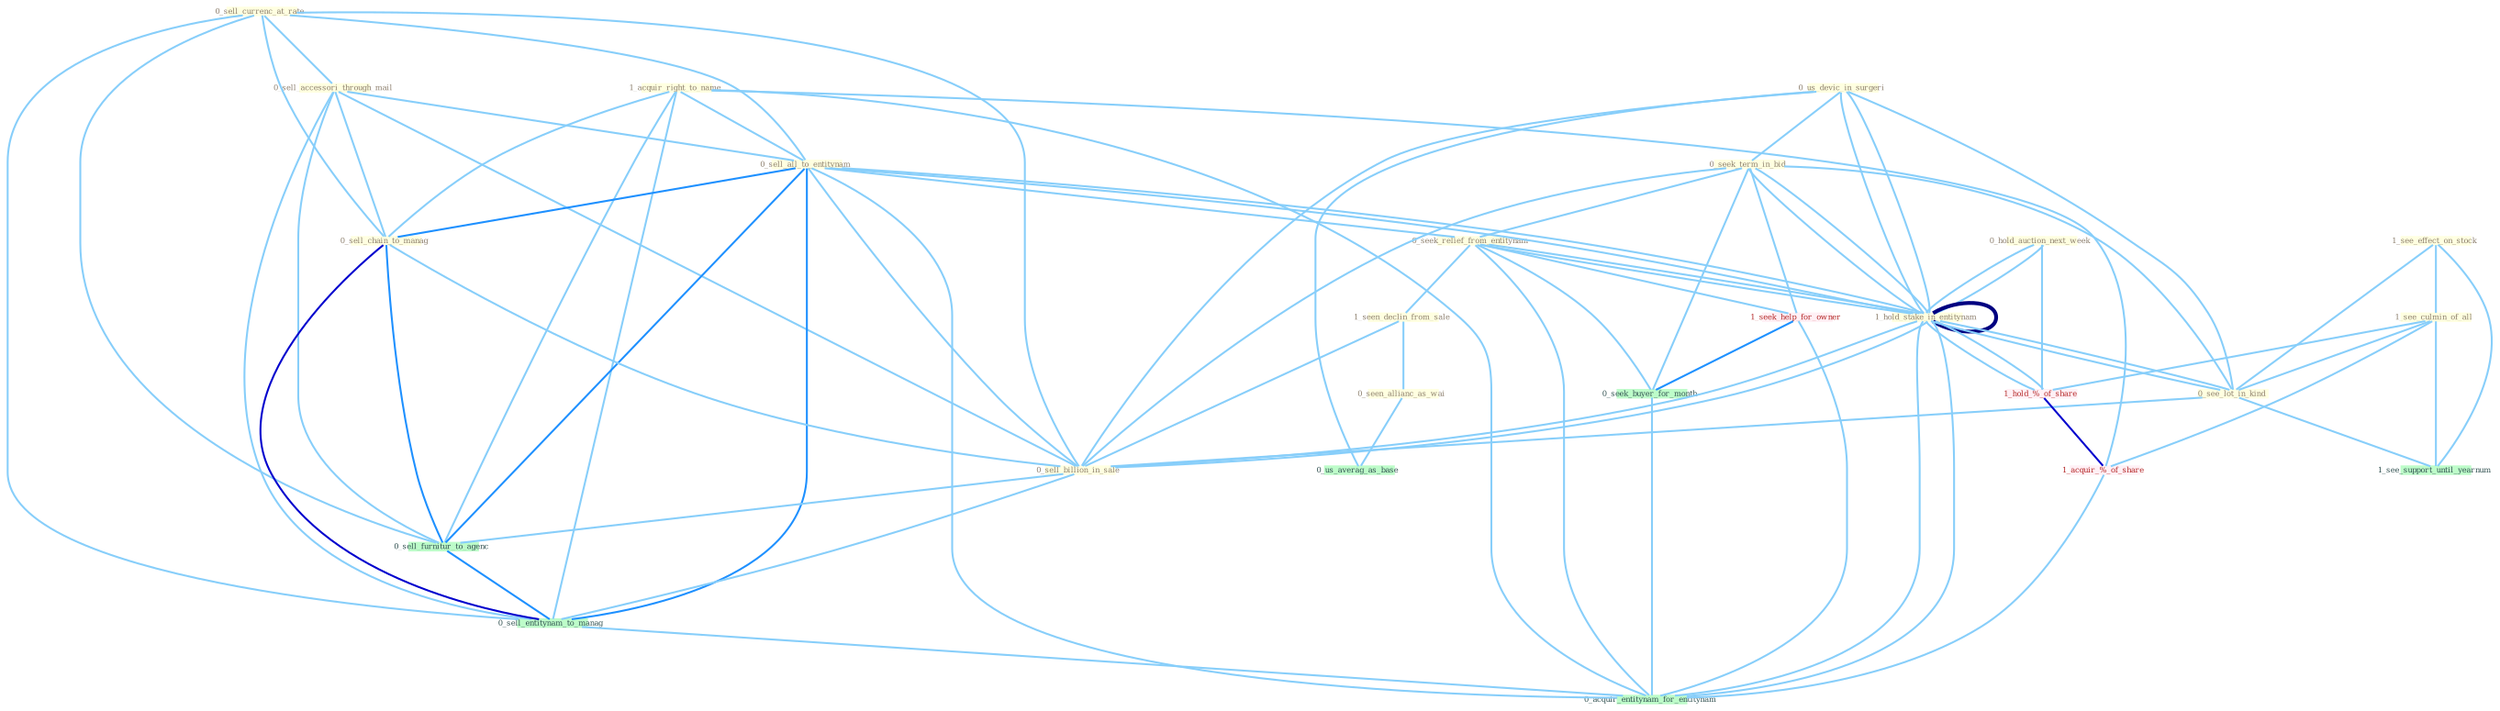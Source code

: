 Graph G{ 
    node
    [shape=polygon,style=filled,width=.5,height=.06,color="#BDFCC9",fixedsize=true,fontsize=4,
    fontcolor="#2f4f4f"];
    {node
    [color="#ffffe0", fontcolor="#8b7d6b"] "0_sell_currenc_at_rate " "0_us_devic_in_surgeri " "1_acquir_right_to_name " "0_sell_accessori_through_mail " "0_seek_term_in_bid " "0_sell_all_to_entitynam " "1_see_effect_on_stock " "1_see_culmin_of_all " "0_seek_relief_from_entitynam " "0_hold_auction_next_week " "1_hold_stake_in_entitynam " "0_see_lot_in_kind " "0_sell_chain_to_manag " "1_seen_declin_from_sale " "0_sell_billion_in_sale " "0_seen_allianc_as_wai "}
{node [color="#fff0f5", fontcolor="#b22222"] "1_hold_%_of_share " "1_hold_stake_in_entitynam " "1_seek_help_for_owner " "1_acquir_%_of_share "}
edge [color="#B0E2FF"];

	"0_sell_currenc_at_rate " -- "0_sell_accessori_through_mail " [w="1", color="#87cefa" ];
	"0_sell_currenc_at_rate " -- "0_sell_all_to_entitynam " [w="1", color="#87cefa" ];
	"0_sell_currenc_at_rate " -- "0_sell_chain_to_manag " [w="1", color="#87cefa" ];
	"0_sell_currenc_at_rate " -- "0_sell_billion_in_sale " [w="1", color="#87cefa" ];
	"0_sell_currenc_at_rate " -- "0_sell_furnitur_to_agenc " [w="1", color="#87cefa" ];
	"0_sell_currenc_at_rate " -- "0_sell_entitynam_to_manag " [w="1", color="#87cefa" ];
	"0_us_devic_in_surgeri " -- "0_seek_term_in_bid " [w="1", color="#87cefa" ];
	"0_us_devic_in_surgeri " -- "1_hold_stake_in_entitynam " [w="1", color="#87cefa" ];
	"0_us_devic_in_surgeri " -- "0_see_lot_in_kind " [w="1", color="#87cefa" ];
	"0_us_devic_in_surgeri " -- "0_sell_billion_in_sale " [w="1", color="#87cefa" ];
	"0_us_devic_in_surgeri " -- "1_hold_stake_in_entitynam " [w="1", color="#87cefa" ];
	"0_us_devic_in_surgeri " -- "0_us_averag_as_base " [w="1", color="#87cefa" ];
	"1_acquir_right_to_name " -- "0_sell_all_to_entitynam " [w="1", color="#87cefa" ];
	"1_acquir_right_to_name " -- "0_sell_chain_to_manag " [w="1", color="#87cefa" ];
	"1_acquir_right_to_name " -- "1_acquir_%_of_share " [w="1", color="#87cefa" ];
	"1_acquir_right_to_name " -- "0_sell_furnitur_to_agenc " [w="1", color="#87cefa" ];
	"1_acquir_right_to_name " -- "0_sell_entitynam_to_manag " [w="1", color="#87cefa" ];
	"1_acquir_right_to_name " -- "0_acquir_entitynam_for_entitynam " [w="1", color="#87cefa" ];
	"0_sell_accessori_through_mail " -- "0_sell_all_to_entitynam " [w="1", color="#87cefa" ];
	"0_sell_accessori_through_mail " -- "0_sell_chain_to_manag " [w="1", color="#87cefa" ];
	"0_sell_accessori_through_mail " -- "0_sell_billion_in_sale " [w="1", color="#87cefa" ];
	"0_sell_accessori_through_mail " -- "0_sell_furnitur_to_agenc " [w="1", color="#87cefa" ];
	"0_sell_accessori_through_mail " -- "0_sell_entitynam_to_manag " [w="1", color="#87cefa" ];
	"0_seek_term_in_bid " -- "0_seek_relief_from_entitynam " [w="1", color="#87cefa" ];
	"0_seek_term_in_bid " -- "1_hold_stake_in_entitynam " [w="1", color="#87cefa" ];
	"0_seek_term_in_bid " -- "0_see_lot_in_kind " [w="1", color="#87cefa" ];
	"0_seek_term_in_bid " -- "0_sell_billion_in_sale " [w="1", color="#87cefa" ];
	"0_seek_term_in_bid " -- "1_hold_stake_in_entitynam " [w="1", color="#87cefa" ];
	"0_seek_term_in_bid " -- "1_seek_help_for_owner " [w="1", color="#87cefa" ];
	"0_seek_term_in_bid " -- "0_seek_buyer_for_month " [w="1", color="#87cefa" ];
	"0_sell_all_to_entitynam " -- "0_seek_relief_from_entitynam " [w="1", color="#87cefa" ];
	"0_sell_all_to_entitynam " -- "1_hold_stake_in_entitynam " [w="1", color="#87cefa" ];
	"0_sell_all_to_entitynam " -- "0_sell_chain_to_manag " [w="2", color="#1e90ff" , len=0.8];
	"0_sell_all_to_entitynam " -- "0_sell_billion_in_sale " [w="1", color="#87cefa" ];
	"0_sell_all_to_entitynam " -- "1_hold_stake_in_entitynam " [w="1", color="#87cefa" ];
	"0_sell_all_to_entitynam " -- "0_sell_furnitur_to_agenc " [w="2", color="#1e90ff" , len=0.8];
	"0_sell_all_to_entitynam " -- "0_sell_entitynam_to_manag " [w="2", color="#1e90ff" , len=0.8];
	"0_sell_all_to_entitynam " -- "0_acquir_entitynam_for_entitynam " [w="1", color="#87cefa" ];
	"1_see_effect_on_stock " -- "1_see_culmin_of_all " [w="1", color="#87cefa" ];
	"1_see_effect_on_stock " -- "0_see_lot_in_kind " [w="1", color="#87cefa" ];
	"1_see_effect_on_stock " -- "1_see_support_until_yearnum " [w="1", color="#87cefa" ];
	"1_see_culmin_of_all " -- "0_see_lot_in_kind " [w="1", color="#87cefa" ];
	"1_see_culmin_of_all " -- "1_hold_%_of_share " [w="1", color="#87cefa" ];
	"1_see_culmin_of_all " -- "1_acquir_%_of_share " [w="1", color="#87cefa" ];
	"1_see_culmin_of_all " -- "1_see_support_until_yearnum " [w="1", color="#87cefa" ];
	"0_seek_relief_from_entitynam " -- "1_hold_stake_in_entitynam " [w="1", color="#87cefa" ];
	"0_seek_relief_from_entitynam " -- "1_seen_declin_from_sale " [w="1", color="#87cefa" ];
	"0_seek_relief_from_entitynam " -- "1_hold_stake_in_entitynam " [w="1", color="#87cefa" ];
	"0_seek_relief_from_entitynam " -- "1_seek_help_for_owner " [w="1", color="#87cefa" ];
	"0_seek_relief_from_entitynam " -- "0_seek_buyer_for_month " [w="1", color="#87cefa" ];
	"0_seek_relief_from_entitynam " -- "0_acquir_entitynam_for_entitynam " [w="1", color="#87cefa" ];
	"0_hold_auction_next_week " -- "1_hold_stake_in_entitynam " [w="1", color="#87cefa" ];
	"0_hold_auction_next_week " -- "1_hold_%_of_share " [w="1", color="#87cefa" ];
	"0_hold_auction_next_week " -- "1_hold_stake_in_entitynam " [w="1", color="#87cefa" ];
	"1_hold_stake_in_entitynam " -- "0_see_lot_in_kind " [w="1", color="#87cefa" ];
	"1_hold_stake_in_entitynam " -- "0_sell_billion_in_sale " [w="1", color="#87cefa" ];
	"1_hold_stake_in_entitynam " -- "1_hold_%_of_share " [w="1", color="#87cefa" ];
	"1_hold_stake_in_entitynam " -- "1_hold_stake_in_entitynam " [w="4", style=bold, color="#000080", len=0.4];
	"1_hold_stake_in_entitynam " -- "0_acquir_entitynam_for_entitynam " [w="1", color="#87cefa" ];
	"0_see_lot_in_kind " -- "0_sell_billion_in_sale " [w="1", color="#87cefa" ];
	"0_see_lot_in_kind " -- "1_hold_stake_in_entitynam " [w="1", color="#87cefa" ];
	"0_see_lot_in_kind " -- "1_see_support_until_yearnum " [w="1", color="#87cefa" ];
	"0_sell_chain_to_manag " -- "0_sell_billion_in_sale " [w="1", color="#87cefa" ];
	"0_sell_chain_to_manag " -- "0_sell_furnitur_to_agenc " [w="2", color="#1e90ff" , len=0.8];
	"0_sell_chain_to_manag " -- "0_sell_entitynam_to_manag " [w="3", color="#0000cd" , len=0.6];
	"1_seen_declin_from_sale " -- "0_sell_billion_in_sale " [w="1", color="#87cefa" ];
	"1_seen_declin_from_sale " -- "0_seen_allianc_as_wai " [w="1", color="#87cefa" ];
	"0_sell_billion_in_sale " -- "1_hold_stake_in_entitynam " [w="1", color="#87cefa" ];
	"0_sell_billion_in_sale " -- "0_sell_furnitur_to_agenc " [w="1", color="#87cefa" ];
	"0_sell_billion_in_sale " -- "0_sell_entitynam_to_manag " [w="1", color="#87cefa" ];
	"0_seen_allianc_as_wai " -- "0_us_averag_as_base " [w="1", color="#87cefa" ];
	"1_hold_%_of_share " -- "1_hold_stake_in_entitynam " [w="1", color="#87cefa" ];
	"1_hold_%_of_share " -- "1_acquir_%_of_share " [w="3", color="#0000cd" , len=0.6];
	"1_hold_stake_in_entitynam " -- "0_acquir_entitynam_for_entitynam " [w="1", color="#87cefa" ];
	"1_seek_help_for_owner " -- "0_seek_buyer_for_month " [w="2", color="#1e90ff" , len=0.8];
	"1_seek_help_for_owner " -- "0_acquir_entitynam_for_entitynam " [w="1", color="#87cefa" ];
	"0_seek_buyer_for_month " -- "0_acquir_entitynam_for_entitynam " [w="1", color="#87cefa" ];
	"1_acquir_%_of_share " -- "0_acquir_entitynam_for_entitynam " [w="1", color="#87cefa" ];
	"0_sell_furnitur_to_agenc " -- "0_sell_entitynam_to_manag " [w="2", color="#1e90ff" , len=0.8];
	"0_sell_entitynam_to_manag " -- "0_acquir_entitynam_for_entitynam " [w="1", color="#87cefa" ];
}